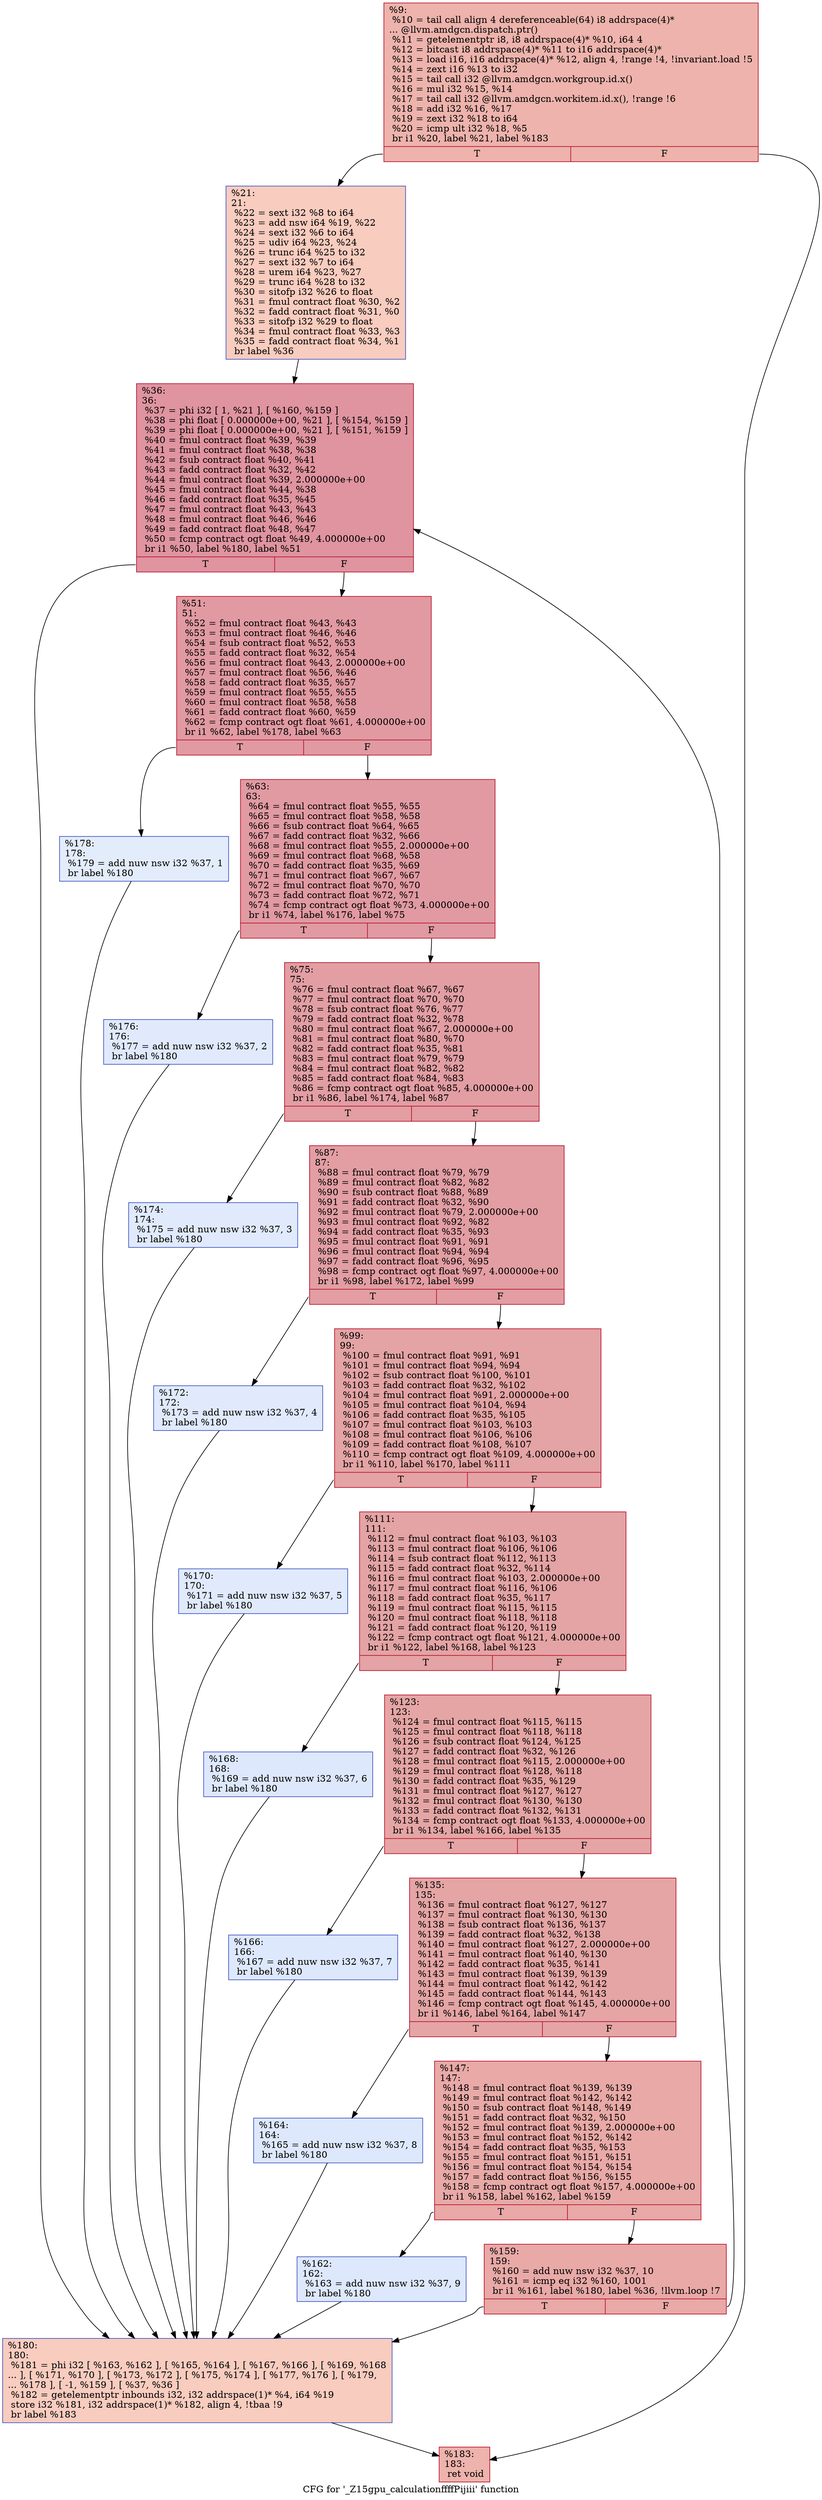 digraph "CFG for '_Z15gpu_calculationffffPijiii' function" {
	label="CFG for '_Z15gpu_calculationffffPijiii' function";

	Node0x5e6f090 [shape=record,color="#b70d28ff", style=filled, fillcolor="#d6524470",label="{%9:\l  %10 = tail call align 4 dereferenceable(64) i8 addrspace(4)*\l... @llvm.amdgcn.dispatch.ptr()\l  %11 = getelementptr i8, i8 addrspace(4)* %10, i64 4\l  %12 = bitcast i8 addrspace(4)* %11 to i16 addrspace(4)*\l  %13 = load i16, i16 addrspace(4)* %12, align 4, !range !4, !invariant.load !5\l  %14 = zext i16 %13 to i32\l  %15 = tail call i32 @llvm.amdgcn.workgroup.id.x()\l  %16 = mul i32 %15, %14\l  %17 = tail call i32 @llvm.amdgcn.workitem.id.x(), !range !6\l  %18 = add i32 %16, %17\l  %19 = zext i32 %18 to i64\l  %20 = icmp ult i32 %18, %5\l  br i1 %20, label %21, label %183\l|{<s0>T|<s1>F}}"];
	Node0x5e6f090:s0 -> Node0x5e71dc0;
	Node0x5e6f090:s1 -> Node0x5e71e50;
	Node0x5e71dc0 [shape=record,color="#3d50c3ff", style=filled, fillcolor="#f08b6e70",label="{%21:\l21:                                               \l  %22 = sext i32 %8 to i64\l  %23 = add nsw i64 %19, %22\l  %24 = sext i32 %6 to i64\l  %25 = udiv i64 %23, %24\l  %26 = trunc i64 %25 to i32\l  %27 = sext i32 %7 to i64\l  %28 = urem i64 %23, %27\l  %29 = trunc i64 %28 to i32\l  %30 = sitofp i32 %26 to float\l  %31 = fmul contract float %30, %2\l  %32 = fadd contract float %31, %0\l  %33 = sitofp i32 %29 to float\l  %34 = fmul contract float %33, %3\l  %35 = fadd contract float %34, %1\l  br label %36\l}"];
	Node0x5e71dc0 -> Node0x5e727a0;
	Node0x5e727a0 [shape=record,color="#b70d28ff", style=filled, fillcolor="#b70d2870",label="{%36:\l36:                                               \l  %37 = phi i32 [ 1, %21 ], [ %160, %159 ]\l  %38 = phi float [ 0.000000e+00, %21 ], [ %154, %159 ]\l  %39 = phi float [ 0.000000e+00, %21 ], [ %151, %159 ]\l  %40 = fmul contract float %39, %39\l  %41 = fmul contract float %38, %38\l  %42 = fsub contract float %40, %41\l  %43 = fadd contract float %32, %42\l  %44 = fmul contract float %39, 2.000000e+00\l  %45 = fmul contract float %44, %38\l  %46 = fadd contract float %35, %45\l  %47 = fmul contract float %43, %43\l  %48 = fmul contract float %46, %46\l  %49 = fadd contract float %48, %47\l  %50 = fcmp contract ogt float %49, 4.000000e+00\l  br i1 %50, label %180, label %51\l|{<s0>T|<s1>F}}"];
	Node0x5e727a0:s0 -> Node0x5e73d30;
	Node0x5e727a0:s1 -> Node0x5e73dc0;
	Node0x5e73dc0 [shape=record,color="#b70d28ff", style=filled, fillcolor="#bb1b2c70",label="{%51:\l51:                                               \l  %52 = fmul contract float %43, %43\l  %53 = fmul contract float %46, %46\l  %54 = fsub contract float %52, %53\l  %55 = fadd contract float %32, %54\l  %56 = fmul contract float %43, 2.000000e+00\l  %57 = fmul contract float %56, %46\l  %58 = fadd contract float %35, %57\l  %59 = fmul contract float %55, %55\l  %60 = fmul contract float %58, %58\l  %61 = fadd contract float %60, %59\l  %62 = fcmp contract ogt float %61, 4.000000e+00\l  br i1 %62, label %178, label %63\l|{<s0>T|<s1>F}}"];
	Node0x5e73dc0:s0 -> Node0x5e74530;
	Node0x5e73dc0:s1 -> Node0x5e74580;
	Node0x5e74580 [shape=record,color="#b70d28ff", style=filled, fillcolor="#bb1b2c70",label="{%63:\l63:                                               \l  %64 = fmul contract float %55, %55\l  %65 = fmul contract float %58, %58\l  %66 = fsub contract float %64, %65\l  %67 = fadd contract float %32, %66\l  %68 = fmul contract float %55, 2.000000e+00\l  %69 = fmul contract float %68, %58\l  %70 = fadd contract float %35, %69\l  %71 = fmul contract float %67, %67\l  %72 = fmul contract float %70, %70\l  %73 = fadd contract float %72, %71\l  %74 = fcmp contract ogt float %73, 4.000000e+00\l  br i1 %74, label %176, label %75\l|{<s0>T|<s1>F}}"];
	Node0x5e74580:s0 -> Node0x5e726b0;
	Node0x5e74580:s1 -> Node0x5e74f50;
	Node0x5e74f50 [shape=record,color="#b70d28ff", style=filled, fillcolor="#be242e70",label="{%75:\l75:                                               \l  %76 = fmul contract float %67, %67\l  %77 = fmul contract float %70, %70\l  %78 = fsub contract float %76, %77\l  %79 = fadd contract float %32, %78\l  %80 = fmul contract float %67, 2.000000e+00\l  %81 = fmul contract float %80, %70\l  %82 = fadd contract float %35, %81\l  %83 = fmul contract float %79, %79\l  %84 = fmul contract float %82, %82\l  %85 = fadd contract float %84, %83\l  %86 = fcmp contract ogt float %85, 4.000000e+00\l  br i1 %86, label %174, label %87\l|{<s0>T|<s1>F}}"];
	Node0x5e74f50:s0 -> Node0x5e756c0;
	Node0x5e74f50:s1 -> Node0x5e75710;
	Node0x5e75710 [shape=record,color="#b70d28ff", style=filled, fillcolor="#be242e70",label="{%87:\l87:                                               \l  %88 = fmul contract float %79, %79\l  %89 = fmul contract float %82, %82\l  %90 = fsub contract float %88, %89\l  %91 = fadd contract float %32, %90\l  %92 = fmul contract float %79, 2.000000e+00\l  %93 = fmul contract float %92, %82\l  %94 = fadd contract float %35, %93\l  %95 = fmul contract float %91, %91\l  %96 = fmul contract float %94, %94\l  %97 = fadd contract float %96, %95\l  %98 = fcmp contract ogt float %97, 4.000000e+00\l  br i1 %98, label %172, label %99\l|{<s0>T|<s1>F}}"];
	Node0x5e75710:s0 -> Node0x5e75e80;
	Node0x5e75710:s1 -> Node0x5e75ed0;
	Node0x5e75ed0 [shape=record,color="#b70d28ff", style=filled, fillcolor="#c32e3170",label="{%99:\l99:                                               \l  %100 = fmul contract float %91, %91\l  %101 = fmul contract float %94, %94\l  %102 = fsub contract float %100, %101\l  %103 = fadd contract float %32, %102\l  %104 = fmul contract float %91, 2.000000e+00\l  %105 = fmul contract float %104, %94\l  %106 = fadd contract float %35, %105\l  %107 = fmul contract float %103, %103\l  %108 = fmul contract float %106, %106\l  %109 = fadd contract float %108, %107\l  %110 = fcmp contract ogt float %109, 4.000000e+00\l  br i1 %110, label %170, label %111\l|{<s0>T|<s1>F}}"];
	Node0x5e75ed0:s0 -> Node0x5e76640;
	Node0x5e75ed0:s1 -> Node0x5e76690;
	Node0x5e76690 [shape=record,color="#b70d28ff", style=filled, fillcolor="#c32e3170",label="{%111:\l111:                                              \l  %112 = fmul contract float %103, %103\l  %113 = fmul contract float %106, %106\l  %114 = fsub contract float %112, %113\l  %115 = fadd contract float %32, %114\l  %116 = fmul contract float %103, 2.000000e+00\l  %117 = fmul contract float %116, %106\l  %118 = fadd contract float %35, %117\l  %119 = fmul contract float %115, %115\l  %120 = fmul contract float %118, %118\l  %121 = fadd contract float %120, %119\l  %122 = fcmp contract ogt float %121, 4.000000e+00\l  br i1 %122, label %168, label %123\l|{<s0>T|<s1>F}}"];
	Node0x5e76690:s0 -> Node0x5e76e00;
	Node0x5e76690:s1 -> Node0x5e76e50;
	Node0x5e76e50 [shape=record,color="#b70d28ff", style=filled, fillcolor="#c5333470",label="{%123:\l123:                                              \l  %124 = fmul contract float %115, %115\l  %125 = fmul contract float %118, %118\l  %126 = fsub contract float %124, %125\l  %127 = fadd contract float %32, %126\l  %128 = fmul contract float %115, 2.000000e+00\l  %129 = fmul contract float %128, %118\l  %130 = fadd contract float %35, %129\l  %131 = fmul contract float %127, %127\l  %132 = fmul contract float %130, %130\l  %133 = fadd contract float %132, %131\l  %134 = fcmp contract ogt float %133, 4.000000e+00\l  br i1 %134, label %166, label %135\l|{<s0>T|<s1>F}}"];
	Node0x5e76e50:s0 -> Node0x5e74ab0;
	Node0x5e76e50:s1 -> Node0x5e74b00;
	Node0x5e74b00 [shape=record,color="#b70d28ff", style=filled, fillcolor="#c5333470",label="{%135:\l135:                                              \l  %136 = fmul contract float %127, %127\l  %137 = fmul contract float %130, %130\l  %138 = fsub contract float %136, %137\l  %139 = fadd contract float %32, %138\l  %140 = fmul contract float %127, 2.000000e+00\l  %141 = fmul contract float %140, %130\l  %142 = fadd contract float %35, %141\l  %143 = fmul contract float %139, %139\l  %144 = fmul contract float %142, %142\l  %145 = fadd contract float %144, %143\l  %146 = fcmp contract ogt float %145, 4.000000e+00\l  br i1 %146, label %164, label %147\l|{<s0>T|<s1>F}}"];
	Node0x5e74b00:s0 -> Node0x5e78190;
	Node0x5e74b00:s1 -> Node0x5e781e0;
	Node0x5e781e0 [shape=record,color="#b70d28ff", style=filled, fillcolor="#ca3b3770",label="{%147:\l147:                                              \l  %148 = fmul contract float %139, %139\l  %149 = fmul contract float %142, %142\l  %150 = fsub contract float %148, %149\l  %151 = fadd contract float %32, %150\l  %152 = fmul contract float %139, 2.000000e+00\l  %153 = fmul contract float %152, %142\l  %154 = fadd contract float %35, %153\l  %155 = fmul contract float %151, %151\l  %156 = fmul contract float %154, %154\l  %157 = fadd contract float %156, %155\l  %158 = fcmp contract ogt float %157, 4.000000e+00\l  br i1 %158, label %162, label %159\l|{<s0>T|<s1>F}}"];
	Node0x5e781e0:s0 -> Node0x5e78950;
	Node0x5e781e0:s1 -> Node0x5e72890;
	Node0x5e72890 [shape=record,color="#b70d28ff", style=filled, fillcolor="#ca3b3770",label="{%159:\l159:                                              \l  %160 = add nuw nsw i32 %37, 10\l  %161 = icmp eq i32 %160, 1001\l  br i1 %161, label %180, label %36, !llvm.loop !7\l|{<s0>T|<s1>F}}"];
	Node0x5e72890:s0 -> Node0x5e73d30;
	Node0x5e72890:s1 -> Node0x5e727a0;
	Node0x5e78950 [shape=record,color="#3d50c3ff", style=filled, fillcolor="#b2ccfb70",label="{%162:\l162:                                              \l  %163 = add nuw nsw i32 %37, 9\l  br label %180\l}"];
	Node0x5e78950 -> Node0x5e73d30;
	Node0x5e78190 [shape=record,color="#3d50c3ff", style=filled, fillcolor="#b2ccfb70",label="{%164:\l164:                                              \l  %165 = add nuw nsw i32 %37, 8\l  br label %180\l}"];
	Node0x5e78190 -> Node0x5e73d30;
	Node0x5e74ab0 [shape=record,color="#3d50c3ff", style=filled, fillcolor="#b2ccfb70",label="{%166:\l166:                                              \l  %167 = add nuw nsw i32 %37, 7\l  br label %180\l}"];
	Node0x5e74ab0 -> Node0x5e73d30;
	Node0x5e76e00 [shape=record,color="#3d50c3ff", style=filled, fillcolor="#b2ccfb70",label="{%168:\l168:                                              \l  %169 = add nuw nsw i32 %37, 6\l  br label %180\l}"];
	Node0x5e76e00 -> Node0x5e73d30;
	Node0x5e76640 [shape=record,color="#3d50c3ff", style=filled, fillcolor="#b9d0f970",label="{%170:\l170:                                              \l  %171 = add nuw nsw i32 %37, 5\l  br label %180\l}"];
	Node0x5e76640 -> Node0x5e73d30;
	Node0x5e75e80 [shape=record,color="#3d50c3ff", style=filled, fillcolor="#b9d0f970",label="{%172:\l172:                                              \l  %173 = add nuw nsw i32 %37, 4\l  br label %180\l}"];
	Node0x5e75e80 -> Node0x5e73d30;
	Node0x5e756c0 [shape=record,color="#3d50c3ff", style=filled, fillcolor="#b9d0f970",label="{%174:\l174:                                              \l  %175 = add nuw nsw i32 %37, 3\l  br label %180\l}"];
	Node0x5e756c0 -> Node0x5e73d30;
	Node0x5e726b0 [shape=record,color="#3d50c3ff", style=filled, fillcolor="#b9d0f970",label="{%176:\l176:                                              \l  %177 = add nuw nsw i32 %37, 2\l  br label %180\l}"];
	Node0x5e726b0 -> Node0x5e73d30;
	Node0x5e74530 [shape=record,color="#3d50c3ff", style=filled, fillcolor="#bfd3f670",label="{%178:\l178:                                              \l  %179 = add nuw nsw i32 %37, 1\l  br label %180\l}"];
	Node0x5e74530 -> Node0x5e73d30;
	Node0x5e73d30 [shape=record,color="#3d50c3ff", style=filled, fillcolor="#f08b6e70",label="{%180:\l180:                                              \l  %181 = phi i32 [ %163, %162 ], [ %165, %164 ], [ %167, %166 ], [ %169, %168\l... ], [ %171, %170 ], [ %173, %172 ], [ %175, %174 ], [ %177, %176 ], [ %179,\l... %178 ], [ -1, %159 ], [ %37, %36 ]\l  %182 = getelementptr inbounds i32, i32 addrspace(1)* %4, i64 %19\l  store i32 %181, i32 addrspace(1)* %182, align 4, !tbaa !9\l  br label %183\l}"];
	Node0x5e73d30 -> Node0x5e71e50;
	Node0x5e71e50 [shape=record,color="#b70d28ff", style=filled, fillcolor="#d6524470",label="{%183:\l183:                                              \l  ret void\l}"];
}

